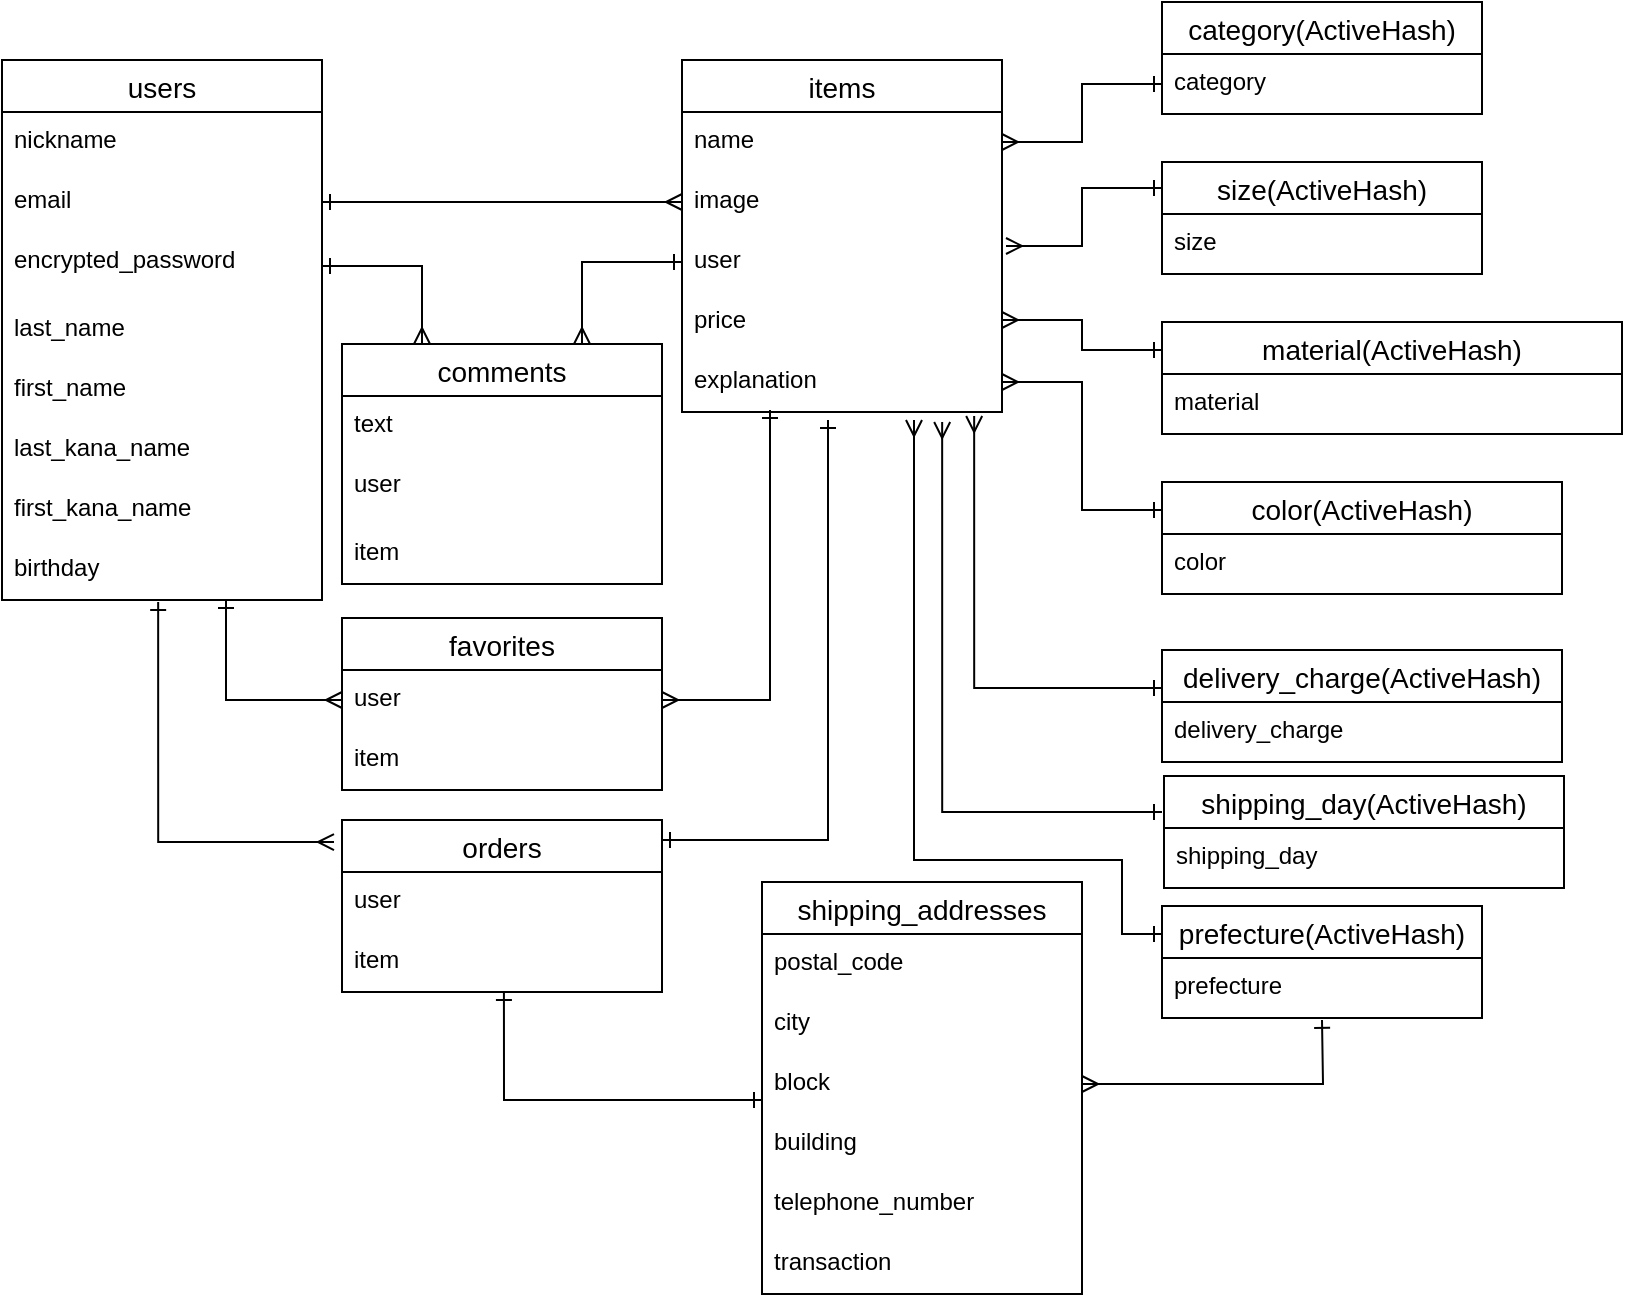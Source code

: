 <mxfile version="13.10.0" type="embed">
    <diagram id="ufj-w0g4FohMwPIXeeLI" name="ページ1">
        <mxGraphModel dx="728" dy="287" grid="1" gridSize="10" guides="1" tooltips="1" connect="1" arrows="1" fold="1" page="1" pageScale="1" pageWidth="850" pageHeight="1100" math="0" shadow="0">
            <root>
                <mxCell id="0"/>
                <mxCell id="1" parent="0"/>
                <mxCell id="16" value="users" style="swimlane;fontStyle=0;childLayout=stackLayout;horizontal=1;startSize=26;horizontalStack=0;resizeParent=1;resizeParentMax=0;resizeLast=0;collapsible=1;marginBottom=0;align=center;fontSize=14;" parent="1" vertex="1">
                    <mxGeometry x="20" y="70" width="160" height="270" as="geometry"/>
                </mxCell>
                <mxCell id="17" value="nickname" style="text;strokeColor=none;fillColor=none;spacingLeft=4;spacingRight=4;overflow=hidden;rotatable=0;points=[[0,0.5],[1,0.5]];portConstraint=eastwest;fontSize=12;" parent="16" vertex="1">
                    <mxGeometry y="26" width="160" height="30" as="geometry"/>
                </mxCell>
                <mxCell id="18" value="email" style="text;strokeColor=none;fillColor=none;spacingLeft=4;spacingRight=4;overflow=hidden;rotatable=0;points=[[0,0.5],[1,0.5]];portConstraint=eastwest;fontSize=12;" parent="16" vertex="1">
                    <mxGeometry y="56" width="160" height="30" as="geometry"/>
                </mxCell>
                <mxCell id="19" value="encrypted_password" style="text;strokeColor=none;fillColor=none;spacingLeft=4;spacingRight=4;overflow=hidden;rotatable=0;points=[[0,0.5],[1,0.5]];portConstraint=eastwest;fontSize=12;" parent="16" vertex="1">
                    <mxGeometry y="86" width="160" height="34" as="geometry"/>
                </mxCell>
                <mxCell id="112" value="last_name" style="text;strokeColor=none;fillColor=none;spacingLeft=4;spacingRight=4;overflow=hidden;rotatable=0;points=[[0,0.5],[1,0.5]];portConstraint=eastwest;fontSize=12;" parent="16" vertex="1">
                    <mxGeometry y="120" width="160" height="30" as="geometry"/>
                </mxCell>
                <mxCell id="113" value="first_name" style="text;strokeColor=none;fillColor=none;spacingLeft=4;spacingRight=4;overflow=hidden;rotatable=0;points=[[0,0.5],[1,0.5]];portConstraint=eastwest;fontSize=12;" parent="16" vertex="1">
                    <mxGeometry y="150" width="160" height="30" as="geometry"/>
                </mxCell>
                <mxCell id="117" value="last_kana_name" style="text;strokeColor=none;fillColor=none;spacingLeft=4;spacingRight=4;overflow=hidden;rotatable=0;points=[[0,0.5],[1,0.5]];portConstraint=eastwest;fontSize=12;" parent="16" vertex="1">
                    <mxGeometry y="180" width="160" height="30" as="geometry"/>
                </mxCell>
                <mxCell id="118" value="first_kana_name" style="text;strokeColor=none;fillColor=none;spacingLeft=4;spacingRight=4;overflow=hidden;rotatable=0;points=[[0,0.5],[1,0.5]];portConstraint=eastwest;fontSize=12;" parent="16" vertex="1">
                    <mxGeometry y="210" width="160" height="30" as="geometry"/>
                </mxCell>
                <mxCell id="119" value="birthday" style="text;strokeColor=none;fillColor=none;spacingLeft=4;spacingRight=4;overflow=hidden;rotatable=0;points=[[0,0.5],[1,0.5]];portConstraint=eastwest;fontSize=12;" parent="16" vertex="1">
                    <mxGeometry y="240" width="160" height="30" as="geometry"/>
                </mxCell>
                <mxCell id="44" value="items" style="swimlane;fontStyle=0;childLayout=stackLayout;horizontal=1;startSize=26;horizontalStack=0;resizeParent=1;resizeParentMax=0;resizeLast=0;collapsible=1;marginBottom=0;align=center;fontSize=14;" parent="1" vertex="1">
                    <mxGeometry x="360" y="70" width="160" height="176" as="geometry"/>
                </mxCell>
                <mxCell id="45" value="name" style="text;strokeColor=none;fillColor=none;spacingLeft=4;spacingRight=4;overflow=hidden;rotatable=0;points=[[0,0.5],[1,0.5]];portConstraint=eastwest;fontSize=12;" parent="44" vertex="1">
                    <mxGeometry y="26" width="160" height="30" as="geometry"/>
                </mxCell>
                <mxCell id="89" value="image" style="text;strokeColor=none;fillColor=none;spacingLeft=4;spacingRight=4;overflow=hidden;rotatable=0;points=[[0,0.5],[1,0.5]];portConstraint=eastwest;fontSize=12;shadow=0;" parent="44" vertex="1">
                    <mxGeometry y="56" width="160" height="30" as="geometry"/>
                </mxCell>
                <mxCell id="124" value="user" style="text;strokeColor=none;fillColor=none;spacingLeft=4;spacingRight=4;overflow=hidden;rotatable=0;points=[[0,0.5],[1,0.5]];portConstraint=eastwest;fontSize=12;shadow=0;" parent="44" vertex="1">
                    <mxGeometry y="86" width="160" height="30" as="geometry"/>
                </mxCell>
                <mxCell id="46" value="price" style="text;strokeColor=none;fillColor=none;spacingLeft=4;spacingRight=4;overflow=hidden;rotatable=0;points=[[0,0.5],[1,0.5]];portConstraint=eastwest;fontSize=12;" parent="44" vertex="1">
                    <mxGeometry y="116" width="160" height="30" as="geometry"/>
                </mxCell>
                <mxCell id="84" value="explanation" style="text;strokeColor=none;fillColor=none;spacingLeft=4;spacingRight=4;overflow=hidden;rotatable=0;points=[[0,0.5],[1,0.5]];portConstraint=eastwest;fontSize=12;shadow=0;" parent="44" vertex="1">
                    <mxGeometry y="146" width="160" height="30" as="geometry"/>
                </mxCell>
                <mxCell id="90" style="edgeStyle=orthogonalEdgeStyle;rounded=0;orthogonalLoop=1;jettySize=auto;html=1;exitX=1;exitY=0.5;exitDx=0;exitDy=0;endArrow=ERmany;endFill=0;startArrow=ERone;startFill=0;entryX=0;entryY=0.5;entryDx=0;entryDy=0;" parent="1" source="18" target="89" edge="1">
                    <mxGeometry relative="1" as="geometry">
                        <mxPoint x="550" y="190" as="targetPoint"/>
                    </mxGeometry>
                </mxCell>
                <mxCell id="91" value="orders" style="swimlane;fontStyle=0;childLayout=stackLayout;horizontal=1;startSize=26;horizontalStack=0;resizeParent=1;resizeParentMax=0;resizeLast=0;collapsible=1;marginBottom=0;align=center;fontSize=14;shadow=0;" parent="1" vertex="1">
                    <mxGeometry x="190" y="450" width="160" height="86" as="geometry"/>
                </mxCell>
                <mxCell id="125" value="user" style="text;strokeColor=none;fillColor=none;spacingLeft=4;spacingRight=4;overflow=hidden;rotatable=0;points=[[0,0.5],[1,0.5]];portConstraint=eastwest;fontSize=12;" parent="91" vertex="1">
                    <mxGeometry y="26" width="160" height="30" as="geometry"/>
                </mxCell>
                <mxCell id="126" value="item" style="text;strokeColor=none;fillColor=none;spacingLeft=4;spacingRight=4;overflow=hidden;rotatable=0;points=[[0,0.5],[1,0.5]];portConstraint=eastwest;fontSize=12;" parent="91" vertex="1">
                    <mxGeometry y="56" width="160" height="30" as="geometry"/>
                </mxCell>
                <mxCell id="96" style="edgeStyle=orthogonalEdgeStyle;rounded=0;orthogonalLoop=1;jettySize=auto;html=1;startArrow=ERone;startFill=0;endArrow=ERone;endFill=0;" parent="1" edge="1">
                    <mxGeometry relative="1" as="geometry">
                        <mxPoint x="433" y="250" as="targetPoint"/>
                        <mxPoint x="350" y="460" as="sourcePoint"/>
                        <Array as="points">
                            <mxPoint x="350" y="460"/>
                            <mxPoint x="433" y="460"/>
                        </Array>
                    </mxGeometry>
                </mxCell>
                <mxCell id="97" style="edgeStyle=orthogonalEdgeStyle;rounded=0;orthogonalLoop=1;jettySize=auto;html=1;startArrow=ERmany;startFill=0;endArrow=ERone;endFill=0;entryX=0.488;entryY=1.033;entryDx=0;entryDy=0;entryPerimeter=0;exitX=-0.025;exitY=0.128;exitDx=0;exitDy=0;exitPerimeter=0;" parent="1" source="91" target="119" edge="1">
                    <mxGeometry relative="1" as="geometry">
                        <mxPoint x="190" y="440" as="sourcePoint"/>
                        <mxPoint x="299" y="380" as="targetPoint"/>
                        <Array as="points">
                            <mxPoint x="98" y="461"/>
                        </Array>
                    </mxGeometry>
                </mxCell>
                <mxCell id="98" value="shipping_addresses" style="swimlane;fontStyle=0;childLayout=stackLayout;horizontal=1;startSize=26;horizontalStack=0;resizeParent=1;resizeParentMax=0;resizeLast=0;collapsible=1;marginBottom=0;align=center;fontSize=14;shadow=0;" parent="1" vertex="1">
                    <mxGeometry x="400" y="481" width="160" height="206" as="geometry"/>
                </mxCell>
                <mxCell id="99" value="postal_code" style="text;strokeColor=none;fillColor=none;spacingLeft=4;spacingRight=4;overflow=hidden;rotatable=0;points=[[0,0.5],[1,0.5]];portConstraint=eastwest;fontSize=12;" parent="98" vertex="1">
                    <mxGeometry y="26" width="160" height="30" as="geometry"/>
                </mxCell>
                <mxCell id="101" value="city" style="text;strokeColor=none;fillColor=none;spacingLeft=4;spacingRight=4;overflow=hidden;rotatable=0;points=[[0,0.5],[1,0.5]];portConstraint=eastwest;fontSize=12;" parent="98" vertex="1">
                    <mxGeometry y="56" width="160" height="30" as="geometry"/>
                </mxCell>
                <mxCell id="102" value="block" style="text;strokeColor=none;fillColor=none;spacingLeft=4;spacingRight=4;overflow=hidden;rotatable=0;points=[[0,0.5],[1,0.5]];portConstraint=eastwest;fontSize=12;" parent="98" vertex="1">
                    <mxGeometry y="86" width="160" height="30" as="geometry"/>
                </mxCell>
                <mxCell id="103" value="building" style="text;strokeColor=none;fillColor=none;spacingLeft=4;spacingRight=4;overflow=hidden;rotatable=0;points=[[0,0.5],[1,0.5]];portConstraint=eastwest;fontSize=12;" parent="98" vertex="1">
                    <mxGeometry y="116" width="160" height="30" as="geometry"/>
                </mxCell>
                <mxCell id="127" value="telephone_number" style="text;strokeColor=none;fillColor=none;spacingLeft=4;spacingRight=4;overflow=hidden;rotatable=0;points=[[0,0.5],[1,0.5]];portConstraint=eastwest;fontSize=12;" parent="98" vertex="1">
                    <mxGeometry y="146" width="160" height="30" as="geometry"/>
                </mxCell>
                <mxCell id="104" value="transaction" style="text;strokeColor=none;fillColor=none;spacingLeft=4;spacingRight=4;overflow=hidden;rotatable=0;points=[[0,0.5],[1,0.5]];portConstraint=eastwest;fontSize=12;" parent="98" vertex="1">
                    <mxGeometry y="176" width="160" height="30" as="geometry"/>
                </mxCell>
                <mxCell id="105" style="edgeStyle=orthogonalEdgeStyle;rounded=0;orthogonalLoop=1;jettySize=auto;html=1;startArrow=ERone;startFill=0;endArrow=ERone;endFill=0;exitX=0.506;exitY=1;exitDx=0;exitDy=0;exitPerimeter=0;" parent="1" source="126" edge="1">
                    <mxGeometry relative="1" as="geometry">
                        <mxPoint x="260" y="540" as="sourcePoint"/>
                        <Array as="points">
                            <mxPoint x="271" y="590"/>
                        </Array>
                        <mxPoint x="400" y="590" as="targetPoint"/>
                    </mxGeometry>
                </mxCell>
                <mxCell id="134" value="category(ActiveHash)" style="swimlane;fontStyle=0;childLayout=stackLayout;horizontal=1;startSize=26;horizontalStack=0;resizeParent=1;resizeParentMax=0;resizeLast=0;collapsible=1;marginBottom=0;align=center;fontSize=14;" parent="1" vertex="1">
                    <mxGeometry x="600" y="41" width="160" height="56" as="geometry"/>
                </mxCell>
                <mxCell id="135" value="category" style="text;strokeColor=none;fillColor=none;spacingLeft=4;spacingRight=4;overflow=hidden;rotatable=0;points=[[0,0.5],[1,0.5]];portConstraint=eastwest;fontSize=12;" parent="134" vertex="1">
                    <mxGeometry y="26" width="160" height="30" as="geometry"/>
                </mxCell>
                <mxCell id="150" style="edgeStyle=orthogonalEdgeStyle;rounded=0;orthogonalLoop=1;jettySize=auto;html=1;exitX=0;exitY=0.25;exitDx=0;exitDy=0;startArrow=ERone;startFill=0;endArrow=ERmany;endFill=0;" parent="1" edge="1">
                    <mxGeometry relative="1" as="geometry">
                        <mxPoint x="600" y="134" as="sourcePoint"/>
                        <mxPoint x="522" y="163" as="targetPoint"/>
                        <Array as="points">
                            <mxPoint x="560" y="134"/>
                            <mxPoint x="560" y="163"/>
                        </Array>
                    </mxGeometry>
                </mxCell>
                <mxCell id="138" value="size(ActiveHash)" style="swimlane;fontStyle=0;childLayout=stackLayout;horizontal=1;startSize=26;horizontalStack=0;resizeParent=1;resizeParentMax=0;resizeLast=0;collapsible=1;marginBottom=0;align=center;fontSize=14;" parent="1" vertex="1">
                    <mxGeometry x="600" y="121" width="160" height="56" as="geometry"/>
                </mxCell>
                <mxCell id="151" style="edgeStyle=orthogonalEdgeStyle;rounded=0;orthogonalLoop=1;jettySize=auto;html=1;exitX=0;exitY=0.25;exitDx=0;exitDy=0;startArrow=ERone;startFill=0;endArrow=ERmany;endFill=0;" parent="1" source="142" edge="1">
                    <mxGeometry relative="1" as="geometry">
                        <Array as="points">
                            <mxPoint x="560" y="215"/>
                            <mxPoint x="560" y="200"/>
                        </Array>
                        <mxPoint x="520" y="200" as="targetPoint"/>
                    </mxGeometry>
                </mxCell>
                <mxCell id="142" value="material(ActiveHash)" style="swimlane;fontStyle=0;childLayout=stackLayout;horizontal=1;startSize=26;horizontalStack=0;resizeParent=1;resizeParentMax=0;resizeLast=0;collapsible=1;marginBottom=0;align=center;fontSize=14;" parent="1" vertex="1">
                    <mxGeometry x="600" y="201" width="230" height="56" as="geometry"/>
                </mxCell>
                <mxCell id="143" value="material" style="text;strokeColor=none;fillColor=none;spacingLeft=4;spacingRight=4;overflow=hidden;rotatable=0;points=[[0,0.5],[1,0.5]];portConstraint=eastwest;fontSize=12;" parent="142" vertex="1">
                    <mxGeometry y="26" width="230" height="30" as="geometry"/>
                </mxCell>
                <mxCell id="154" style="edgeStyle=orthogonalEdgeStyle;rounded=0;orthogonalLoop=1;jettySize=auto;html=1;exitX=0;exitY=0.25;exitDx=0;exitDy=0;startArrow=ERone;startFill=0;endArrow=ERmany;endFill=0;" parent="1" source="144" edge="1">
                    <mxGeometry relative="1" as="geometry">
                        <mxPoint x="476" y="250" as="targetPoint"/>
                        <Array as="points">
                            <mxPoint x="580" y="507"/>
                            <mxPoint x="580" y="470"/>
                            <mxPoint x="476" y="470"/>
                        </Array>
                    </mxGeometry>
                </mxCell>
                <mxCell id="156" style="edgeStyle=orthogonalEdgeStyle;rounded=0;orthogonalLoop=1;jettySize=auto;html=1;startArrow=ERone;startFill=0;endArrow=ERmany;endFill=0;entryX=1;entryY=0.5;entryDx=0;entryDy=0;" parent="1" target="102" edge="1">
                    <mxGeometry relative="1" as="geometry">
                        <mxPoint x="750" y="500.0" as="targetPoint"/>
                        <mxPoint x="680" y="550" as="sourcePoint"/>
                    </mxGeometry>
                </mxCell>
                <mxCell id="144" value="prefecture(ActiveHash)" style="swimlane;fontStyle=0;childLayout=stackLayout;horizontal=1;startSize=26;horizontalStack=0;resizeParent=1;resizeParentMax=0;resizeLast=0;collapsible=1;marginBottom=0;align=center;fontSize=14;" parent="1" vertex="1">
                    <mxGeometry x="600" y="493" width="160" height="56" as="geometry"/>
                </mxCell>
                <mxCell id="145" value="prefecture" style="text;strokeColor=none;fillColor=none;spacingLeft=4;spacingRight=4;overflow=hidden;rotatable=0;points=[[0,0.5],[1,0.5]];portConstraint=eastwest;fontSize=12;" parent="144" vertex="1">
                    <mxGeometry y="26" width="160" height="30" as="geometry"/>
                </mxCell>
                <mxCell id="152" style="edgeStyle=orthogonalEdgeStyle;rounded=0;orthogonalLoop=1;jettySize=auto;html=1;exitX=0;exitY=0.25;exitDx=0;exitDy=0;startArrow=ERone;startFill=0;endArrow=ERmany;endFill=0;" parent="1" source="146" target="84" edge="1">
                    <mxGeometry relative="1" as="geometry">
                        <Array as="points">
                            <mxPoint x="560" y="295"/>
                            <mxPoint x="560" y="231"/>
                        </Array>
                    </mxGeometry>
                </mxCell>
                <mxCell id="146" value="color(ActiveHash)" style="swimlane;fontStyle=0;childLayout=stackLayout;horizontal=1;startSize=26;horizontalStack=0;resizeParent=1;resizeParentMax=0;resizeLast=0;collapsible=1;marginBottom=0;align=center;fontSize=14;" parent="1" vertex="1">
                    <mxGeometry x="600" y="281" width="200" height="56" as="geometry"/>
                </mxCell>
                <mxCell id="147" value="color" style="text;strokeColor=none;fillColor=none;spacingLeft=4;spacingRight=4;overflow=hidden;rotatable=0;points=[[0,0.5],[1,0.5]];portConstraint=eastwest;fontSize=12;" parent="146" vertex="1">
                    <mxGeometry y="26" width="200" height="30" as="geometry"/>
                </mxCell>
                <mxCell id="148" style="edgeStyle=orthogonalEdgeStyle;rounded=0;orthogonalLoop=1;jettySize=auto;html=1;exitX=0;exitY=0.5;exitDx=0;exitDy=0;entryX=1;entryY=0.5;entryDx=0;entryDy=0;endArrow=ERmany;endFill=0;startArrow=ERone;startFill=0;" parent="1" source="135" target="45" edge="1">
                    <mxGeometry relative="1" as="geometry"/>
                </mxCell>
                <mxCell id="139" value="size" style="text;strokeColor=none;fillColor=none;spacingLeft=4;spacingRight=4;overflow=hidden;rotatable=0;points=[[0,0.5],[1,0.5]];portConstraint=eastwest;fontSize=12;" parent="1" vertex="1">
                    <mxGeometry x="600" y="147" width="160" height="30" as="geometry"/>
                </mxCell>
                <mxCell id="162" value="delivery_charge(ActiveHash)" style="swimlane;fontStyle=0;childLayout=stackLayout;horizontal=1;startSize=26;horizontalStack=0;resizeParent=1;resizeParentMax=0;resizeLast=0;collapsible=1;marginBottom=0;align=center;fontSize=14;" parent="1" vertex="1">
                    <mxGeometry x="600" y="365" width="200" height="56" as="geometry"/>
                </mxCell>
                <mxCell id="163" value="delivery_charge" style="text;strokeColor=none;fillColor=none;spacingLeft=4;spacingRight=4;overflow=hidden;rotatable=0;points=[[0,0.5],[1,0.5]];portConstraint=eastwest;fontSize=12;" parent="162" vertex="1">
                    <mxGeometry y="26" width="200" height="30" as="geometry"/>
                </mxCell>
                <mxCell id="164" style="edgeStyle=orthogonalEdgeStyle;rounded=0;orthogonalLoop=1;jettySize=auto;html=1;exitX=0;exitY=0.25;exitDx=0;exitDy=0;startArrow=ERone;startFill=0;endArrow=ERmany;endFill=0;entryX=0.913;entryY=1.067;entryDx=0;entryDy=0;entryPerimeter=0;" parent="1" target="84" edge="1">
                    <mxGeometry relative="1" as="geometry">
                        <Array as="points">
                            <mxPoint x="506" y="384"/>
                        </Array>
                        <mxPoint x="600" y="384" as="sourcePoint"/>
                        <mxPoint x="520" y="320" as="targetPoint"/>
                    </mxGeometry>
                </mxCell>
                <mxCell id="165" value="shipping_day(ActiveHash)" style="swimlane;fontStyle=0;childLayout=stackLayout;horizontal=1;startSize=26;horizontalStack=0;resizeParent=1;resizeParentMax=0;resizeLast=0;collapsible=1;marginBottom=0;align=center;fontSize=14;" parent="1" vertex="1">
                    <mxGeometry x="601" y="428" width="200" height="56" as="geometry"/>
                </mxCell>
                <mxCell id="166" value="shipping_day" style="text;strokeColor=none;fillColor=none;spacingLeft=4;spacingRight=4;overflow=hidden;rotatable=0;points=[[0,0.5],[1,0.5]];portConstraint=eastwest;fontSize=12;" parent="165" vertex="1">
                    <mxGeometry y="26" width="200" height="30" as="geometry"/>
                </mxCell>
                <mxCell id="167" style="edgeStyle=orthogonalEdgeStyle;rounded=0;orthogonalLoop=1;jettySize=auto;html=1;exitX=0;exitY=0.25;exitDx=0;exitDy=0;startArrow=ERone;startFill=0;endArrow=ERmany;endFill=0;entryX=0.813;entryY=1.167;entryDx=0;entryDy=0;entryPerimeter=0;" parent="1" target="84" edge="1">
                    <mxGeometry relative="1" as="geometry">
                        <Array as="points">
                            <mxPoint x="490" y="446"/>
                        </Array>
                        <mxPoint x="600" y="445.99" as="sourcePoint"/>
                        <mxPoint x="506.08" y="310" as="targetPoint"/>
                    </mxGeometry>
                </mxCell>
                <mxCell id="168" value="favorites" style="swimlane;fontStyle=0;childLayout=stackLayout;horizontal=1;startSize=26;horizontalStack=0;resizeParent=1;resizeParentMax=0;resizeLast=0;collapsible=1;marginBottom=0;align=center;fontSize=14;shadow=0;" parent="1" vertex="1">
                    <mxGeometry x="190" y="349" width="160" height="86" as="geometry"/>
                </mxCell>
                <mxCell id="169" value="user" style="text;strokeColor=none;fillColor=none;spacingLeft=4;spacingRight=4;overflow=hidden;rotatable=0;points=[[0,0.5],[1,0.5]];portConstraint=eastwest;fontSize=12;" parent="168" vertex="1">
                    <mxGeometry y="26" width="160" height="30" as="geometry"/>
                </mxCell>
                <mxCell id="183" value="item" style="text;strokeColor=none;fillColor=none;spacingLeft=4;spacingRight=4;overflow=hidden;rotatable=0;points=[[0,0.5],[1,0.5]];portConstraint=eastwest;fontSize=12;" vertex="1" parent="168">
                    <mxGeometry y="56" width="160" height="30" as="geometry"/>
                </mxCell>
                <mxCell id="171" style="edgeStyle=orthogonalEdgeStyle;rounded=0;orthogonalLoop=1;jettySize=auto;html=1;startArrow=ERmany;startFill=0;endArrow=ERone;endFill=0;exitX=0;exitY=0.5;exitDx=0;exitDy=0;" parent="1" edge="1" source="169">
                    <mxGeometry relative="1" as="geometry">
                        <mxPoint x="190" y="377" as="sourcePoint"/>
                        <mxPoint x="132" y="340" as="targetPoint"/>
                        <Array as="points">
                            <mxPoint x="132" y="390"/>
                        </Array>
                    </mxGeometry>
                </mxCell>
                <mxCell id="173" value="comments" style="swimlane;fontStyle=0;childLayout=stackLayout;horizontal=1;startSize=26;horizontalStack=0;resizeParent=1;resizeParentMax=0;resizeLast=0;collapsible=1;marginBottom=0;align=center;fontSize=14;shadow=0;" vertex="1" parent="1">
                    <mxGeometry x="190" y="212" width="160" height="120" as="geometry"/>
                </mxCell>
                <mxCell id="174" value="text" style="text;strokeColor=none;fillColor=none;spacingLeft=4;spacingRight=4;overflow=hidden;rotatable=0;points=[[0,0.5],[1,0.5]];portConstraint=eastwest;fontSize=12;" vertex="1" parent="173">
                    <mxGeometry y="26" width="160" height="30" as="geometry"/>
                </mxCell>
                <mxCell id="176" value="user" style="text;strokeColor=none;fillColor=none;spacingLeft=4;spacingRight=4;overflow=hidden;rotatable=0;points=[[0,0.5],[1,0.5]];portConstraint=eastwest;fontSize=12;" vertex="1" parent="173">
                    <mxGeometry y="56" width="160" height="34" as="geometry"/>
                </mxCell>
                <mxCell id="170" value="item" style="text;strokeColor=none;fillColor=none;spacingLeft=4;spacingRight=4;overflow=hidden;rotatable=0;points=[[0,0.5],[1,0.5]];portConstraint=eastwest;fontSize=12;" parent="173" vertex="1">
                    <mxGeometry y="90" width="160" height="30" as="geometry"/>
                </mxCell>
                <mxCell id="179" style="edgeStyle=orthogonalEdgeStyle;rounded=0;orthogonalLoop=1;jettySize=auto;html=1;exitX=1;exitY=0.5;exitDx=0;exitDy=0;endArrow=ERmany;endFill=0;startArrow=ERone;startFill=0;entryX=0.25;entryY=0;entryDx=0;entryDy=0;" edge="1" parent="1" source="19" target="173">
                    <mxGeometry relative="1" as="geometry">
                        <mxPoint x="360" y="176" as="targetPoint"/>
                        <mxPoint x="180" y="176" as="sourcePoint"/>
                    </mxGeometry>
                </mxCell>
                <mxCell id="180" style="edgeStyle=orthogonalEdgeStyle;rounded=0;orthogonalLoop=1;jettySize=auto;html=1;exitX=0;exitY=0.5;exitDx=0;exitDy=0;endArrow=ERmany;endFill=0;startArrow=ERone;startFill=0;entryX=0.75;entryY=0;entryDx=0;entryDy=0;" edge="1" parent="1" source="124" target="173">
                    <mxGeometry relative="1" as="geometry">
                        <mxPoint x="310" y="199" as="targetPoint"/>
                        <mxPoint x="260" y="160" as="sourcePoint"/>
                    </mxGeometry>
                </mxCell>
                <mxCell id="172" style="edgeStyle=orthogonalEdgeStyle;rounded=0;orthogonalLoop=1;jettySize=auto;html=1;startArrow=ERmany;startFill=0;endArrow=ERone;endFill=0;entryX=0.275;entryY=0.967;entryDx=0;entryDy=0;entryPerimeter=0;exitX=1;exitY=0.5;exitDx=0;exitDy=0;" parent="1" target="84" edge="1" source="169">
                    <mxGeometry relative="1" as="geometry">
                        <mxPoint x="350" y="390.998" as="sourcePoint"/>
                        <mxPoint x="262.08" y="270.98" as="targetPoint"/>
                        <Array as="points">
                            <mxPoint x="404" y="390"/>
                        </Array>
                    </mxGeometry>
                </mxCell>
            </root>
        </mxGraphModel>
    </diagram>
</mxfile>